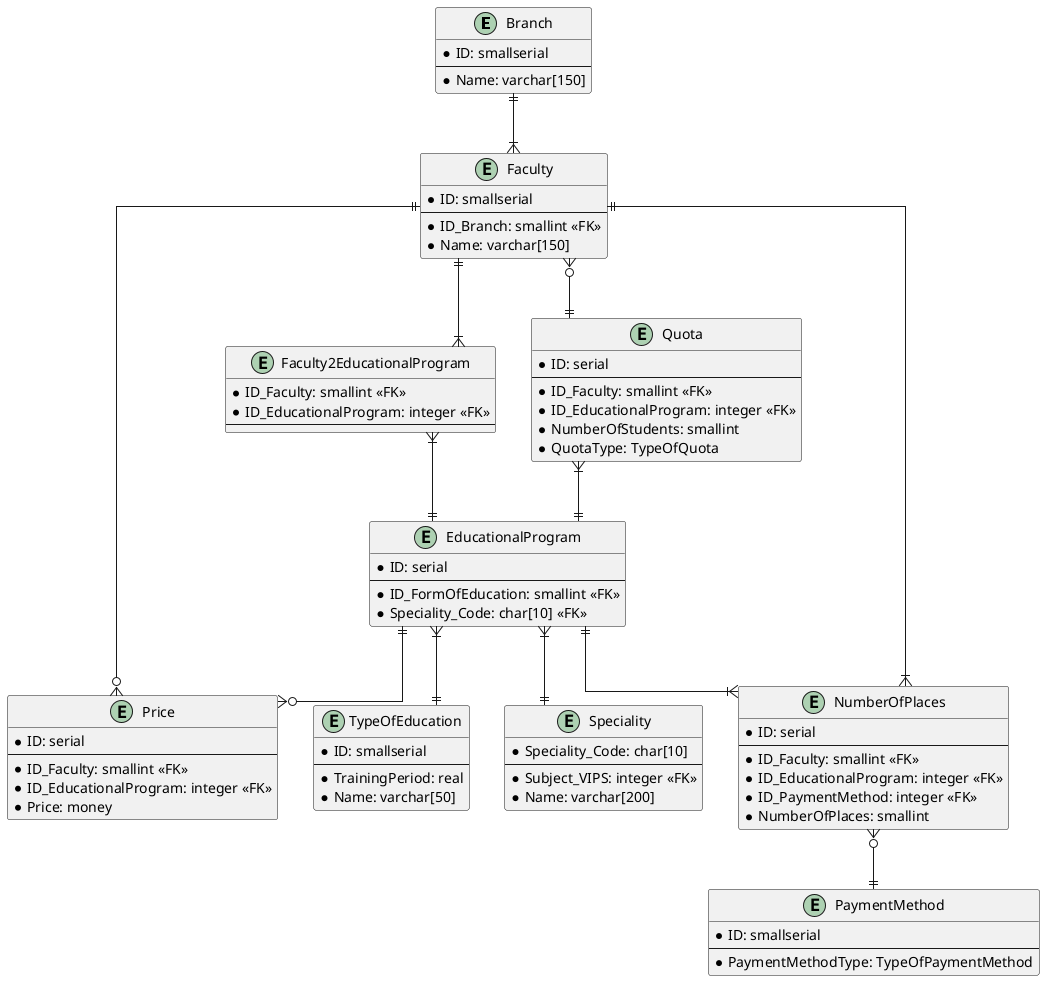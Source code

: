 @startuml
skinparam linetype ortho
entity Branch {
	  * ID: smallserial
	  --
	  * Name: varchar[150]
}
entity Faculty {
	  * ID: smallserial
	  --
	  * ID_Branch: smallint <<FK>>
	  * Name: varchar[150]
}

entity Faculty2EducationalProgram {
	  * ID_Faculty: smallint <<FK>>
	  * ID_EducationalProgram: integer <<FK>>
	  --
}
entity Quota {
	* ID: serial
	--
	* ID_Faculty: smallint <<FK>>
	* ID_EducationalProgram: integer <<FK>>
	* NumberOfStudents: smallint
	* QuotaType: TypeOfQuota
}
entity NumberOfPlaces {
	* ID: serial
	--
	* ID_Faculty: smallint <<FK>>
	* ID_EducationalProgram: integer <<FK>>
	* ID_PaymentMethod: integer <<FK>>
	* NumberOfPlaces: smallint
}

entity Price {
	* ID: serial
	--
	* ID_Faculty: smallint <<FK>>
	* ID_EducationalProgram: integer <<FK>>
	* Price: money
}
entity TypeOfEducation {
	  * ID: smallserial
	  --
	  * TrainingPeriod: real
	  * Name: varchar[50]
}
entity EducationalProgram {
	  * ID: serial
	  --
	  * ID_FormOfEducation: smallint <<FK>>
	  * Speciality_Code: char[10] <<FK>>
}
entity PaymentMethod {
	  * ID: smallserial
	  --
	  * PaymentMethodType: TypeOfPaymentMethod
}


entity Speciality {
	* Speciality_Code: char[10]
	--
	* Subject_VIPS: integer <<FK>>
	* Name: varchar[200]
}



'entity Enrollee {
	'* ID: serial
	'--
	'* Name: varchar[100]
	'* DOB: date
	'* EducationalDocument: DocumentOfEducation
	'* AchievementPoints: smallint
	'* RightToSpecialQuota: boolean
	'* AgreementOnTargetTraining: boolean
	'* RightToPriorityAdmission: boolean
	'* Disabled: boolean
	'* Compatriot: boolean
'}






'entity Application {
	'* ID: serial
	'--
	'* ID_Faculty: smallint <<FK>>
	'* ID_PaymentMethod: smallint <<FK>>
	'* ID_Quota: integer <<FK>>
	'* ID_EducationalProgram: integer <<FK>>
	'* ID_Enrollee: integer <<FK>>
'}

'Branch ||-up-|{ Faculty
'Faculty ||-right-|{ Faculty2EducationalProgram
'Faculty2EducationalProgram }|-right-|| EducationalProgram
'EducationalProgram ||-up-|{  PaymentMethod2EducationalProgram
'PaymentMethod2EducationalProgram }|-left-|| PaymentMethod
'Quota }|--|| EducationalProgram

Branch ||--|{ Faculty
Faculty ||--|{ Faculty2EducationalProgram
NumberOfPlaces }|--|| Faculty
Faculty }o-down-|| Quota
Faculty ||--o{ Price
Faculty2EducationalProgram }|--|| EducationalProgram
EducationalProgram ||--|{  NumberOfPlaces
NumberOfPlaces }o--|| PaymentMethod

Quota }|--|| EducationalProgram

EducationalProgram }|--|| TypeOfEducation
EducationalProgram }|--|| Speciality

EducationalProgram ||--o{ Price


newpage
skinparam linetype ortho
entity Speciality {
	* Speciality_Code: char[10]
	--
	* Subject_VIPS: integer <<FK>>
	* Name: varchar[200]
}
entity Subject2SpecialityEGE {
	* Speciality_Code: char[10] <<FK>>
	* IDSubject: integer <<FK>>
	--
}
entity Subject {
	* ID: serial
	--
	* Name: varchar[80]
	* MinimumEGEScore: smallint 
}

'normalized
entity BenefitsForTheWinners {
	* ID: smalllserial
	--
	* BenefitCode: smallint
	* MinimumEGEScore: smallint
}

entity Olympiad {
	* ID: serial
	--
	* Name: varchar[150]
	* IDBenefits: smallint <<FK>>
}
entity OlympiadCertificate {
	* ID: serial
	--
	* ID_Olympiad: integer <<FK>>
	* IDSubject: integer <<FK>>
}
entity OlympiadCertificate2Speciality {
	* ID_OlympiadCertificate: integer <<FK>>
	* Speciality_Code: char[10] <<FK>>
	--
}

entity EducationalProgram {
	  * ID: serial
	  --
	  * ID_FormOfEducation: smallint <<FK>>
	  * Speciality_Code: char[10] <<FK>>
}

BenefitsForTheWinners ||-left-|{ Olympiad
Olympiad ||--o{ OlympiadCertificate
'	
EducationalProgram }|--|| Speciality
Speciality }|-left-|| "В.И.П.С." Subject
Subject ||--|{ Subject2SpecialityEGE
Subject2SpecialityEGE }|--|| Speciality
OlympiadCertificate ||--|{ OlympiadCertificate2Speciality
OlympiadCertificate2Speciality }|--||  Speciality
'OlympiadCertificate }|--|| Subject

newpage
skinparam linetype ortho
entity Enrollee {
	* ID: serial
	--
	* Name: varchar[100]
	* DOB: date
	* EducationalDocument: DocumentOfEducation
	* AchievementPoints: smallint
	* RightToSpecialQuota: boolean
	* AgreementOnTargetTraining: boolean
	* RightToPriorityAdmission: boolean
	* Disabled: boolean
	* Compatriot: boolean
}

entity ReceivedCertificate {
	* ID_Enrollee: integer <<FK>>
	* ID_OlympiadCertificate: integer <<FK>>
	--
	* DateOfReceiving: date
}
entity OlympiadCertificate {
	* ID: serial
	--
	* ID_Olympiad: integer <<FK>>
	* IDSubject: integer <<FK>>
}
entity PassedEGE {
	* ID: serial
	--
	* ID_Enrollee: integer <<FK>>
	* ID_Subject: integer <<FK>>
	* DateOfExam: date
	* Score: smallint
}
entity Subject {
	* ID: serial
	--
	* Name: varchar[80]
	* MinimumEGEScore: smallint 
}
entity PassedVIPS {
	* ID: serial
	--
	* ID_Enrollee: integer <<FK>>
	* ID_Subject: integer <<FK>>
	* Score: smallint
}
entity Citizenship {
	* ID: smallserial
	--
	* Name: varchar[100]
	* AgreementWithRF: boolean
}

entity Enrollee2Citizenship {
	* ID_Enrollee: integer <<FK>>
	* ID_Citizenship: integer <<FK>>
	--
}

Enrollee ||--o{ ReceivedCertificate
ReceivedCertificate }|--o| OlympiadCertificate
Enrollee ||--o{ PassedEGE
PassedEGE }o--|| Subject
Enrollee ||--o{ PassedVIPS
PassedVIPS }o--|| Subject
Enrollee ||--|{ Enrollee2Citizenship
Enrollee2Citizenship }|--|| Citizenship
newpage
skinparam linetype ortho
entity Enrollee {
	* ID: serial
	--
	* Name: varchar[100]
	* DOB: date
	* EducationalDocument: DocumentOfEducation
	* AchievementPoints: smallint
	* RightToSpecialQuota: boolean
	* AgreementOnTargetTraining: boolean
	* RightToPriorityAdmission: boolean
	* Disabled: boolean
	* Compatriot: boolean
}
entity Application {
	* ID: serial
	--
	* ID_Faculty: smallint <<FK>>
	* ID_PaymentMethod: smallint <<FK>>
	* ID_Quota: integer <<FK>>
	* ID_EducationalProgram: integer <<FK>>
	* ID_Enrollee: integer <<FK>>
	* EnrolmentConsent: boolean
}
entity EducationalProgram {
	  * ID: serial
	  --
	  * ID_FormOfEducation: smallint <<FK>>
	  * Speciality_Code: char[10] <<FK>>
}
entity PaymentMethod {
	  * ID: smallserial
	  --
	  * PaymentMethodType: TypeOfPaymentMethod
}
entity Faculty {
	  * ID: smallserial
	  --
	  * ID_Branch: smallint <<FK>>
	  * Name: varchar[150]
}
entity Quota {
	* ID: serial
	--
	* ID_Faculty: smallint <<FK>>
	* ID_EducationalProgram: integer <<FK>>
	* NumberOfStudents: smallint
	* QuotaType: TypeOfQuota
}
Enrollee ||--|{ Application 
Application }|-left--|| EducationalProgram
Application }|-right-|| PaymentMethod
Application }|--|| Faculty
Application }o--o| Quota

newpage
entity User {
	* ID: serial
	--
	* ID_Role: smallint <<FK>>
	* Login: varchar[50]
	* Password: varchar[200]
}
entity Role {
	* ID: smallserial
	--
	* Name: varchar[200]
}	
User }o--|| Role
@enduml

@enduml
